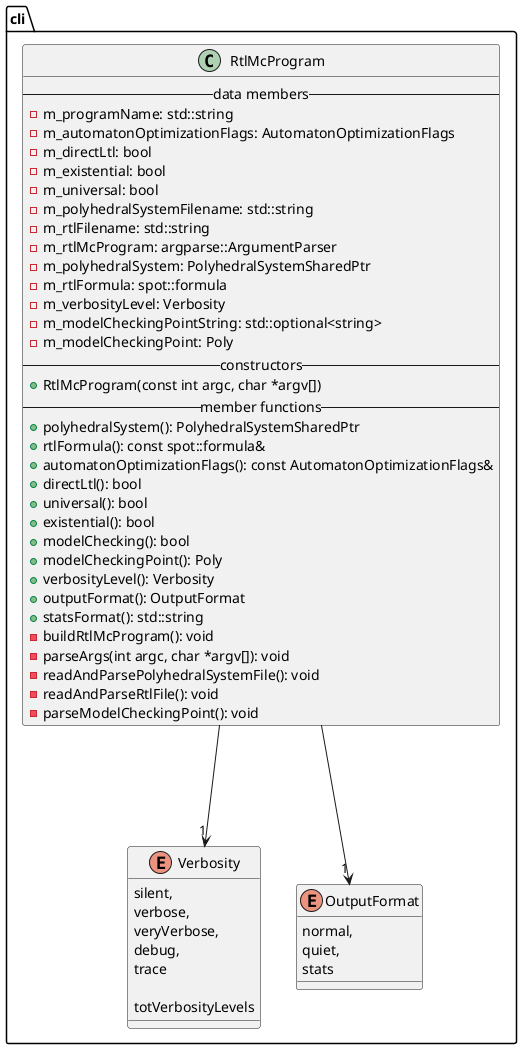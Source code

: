 @startuml

package cli {
    class RtlMcProgram {
        --data members--
        -m_programName: std::string
        -m_automatonOptimizationFlags: AutomatonOptimizationFlags
        -m_directLtl: bool
        -m_existential: bool
        -m_universal: bool
        -m_polyhedralSystemFilename: std::string
        -m_rtlFilename: std::string
        -m_rtlMcProgram: argparse::ArgumentParser
        -m_polyhedralSystem: PolyhedralSystemSharedPtr
        -m_rtlFormula: spot::formula
        -m_verbosityLevel: Verbosity
        -m_modelCheckingPointString: std::optional<string>
        -m_modelCheckingPoint: Poly
        --constructors--
        +RtlMcProgram(const int argc, char *argv[])
        --member functions--
        +polyhedralSystem(): PolyhedralSystemSharedPtr
        +rtlFormula(): const spot::formula&
        +automatonOptimizationFlags(): const AutomatonOptimizationFlags&
        +directLtl(): bool
        +universal(): bool
        +existential(): bool
        +modelChecking(): bool
        +modelCheckingPoint(): Poly
        +verbosityLevel(): Verbosity
        +outputFormat(): OutputFormat
        +statsFormat(): std::string
        -buildRtlMcProgram(): void
        -parseArgs(int argc, char *argv[]): void
        -readAndParsePolyhedralSystemFile(): void
        -readAndParseRtlFile(): void
        -parseModelCheckingPoint(): void
    }

    enum Verbosity {
        silent,
        verbose,
        veryVerbose,
        debug,
        trace

        totVerbosityLevels
    }

    enum OutputFormat {
        normal,
        quiet,
        stats
    }
}

RtlMcProgram ---> "1" Verbosity
RtlMcProgram ---> "1" OutputFormat

@enduml
